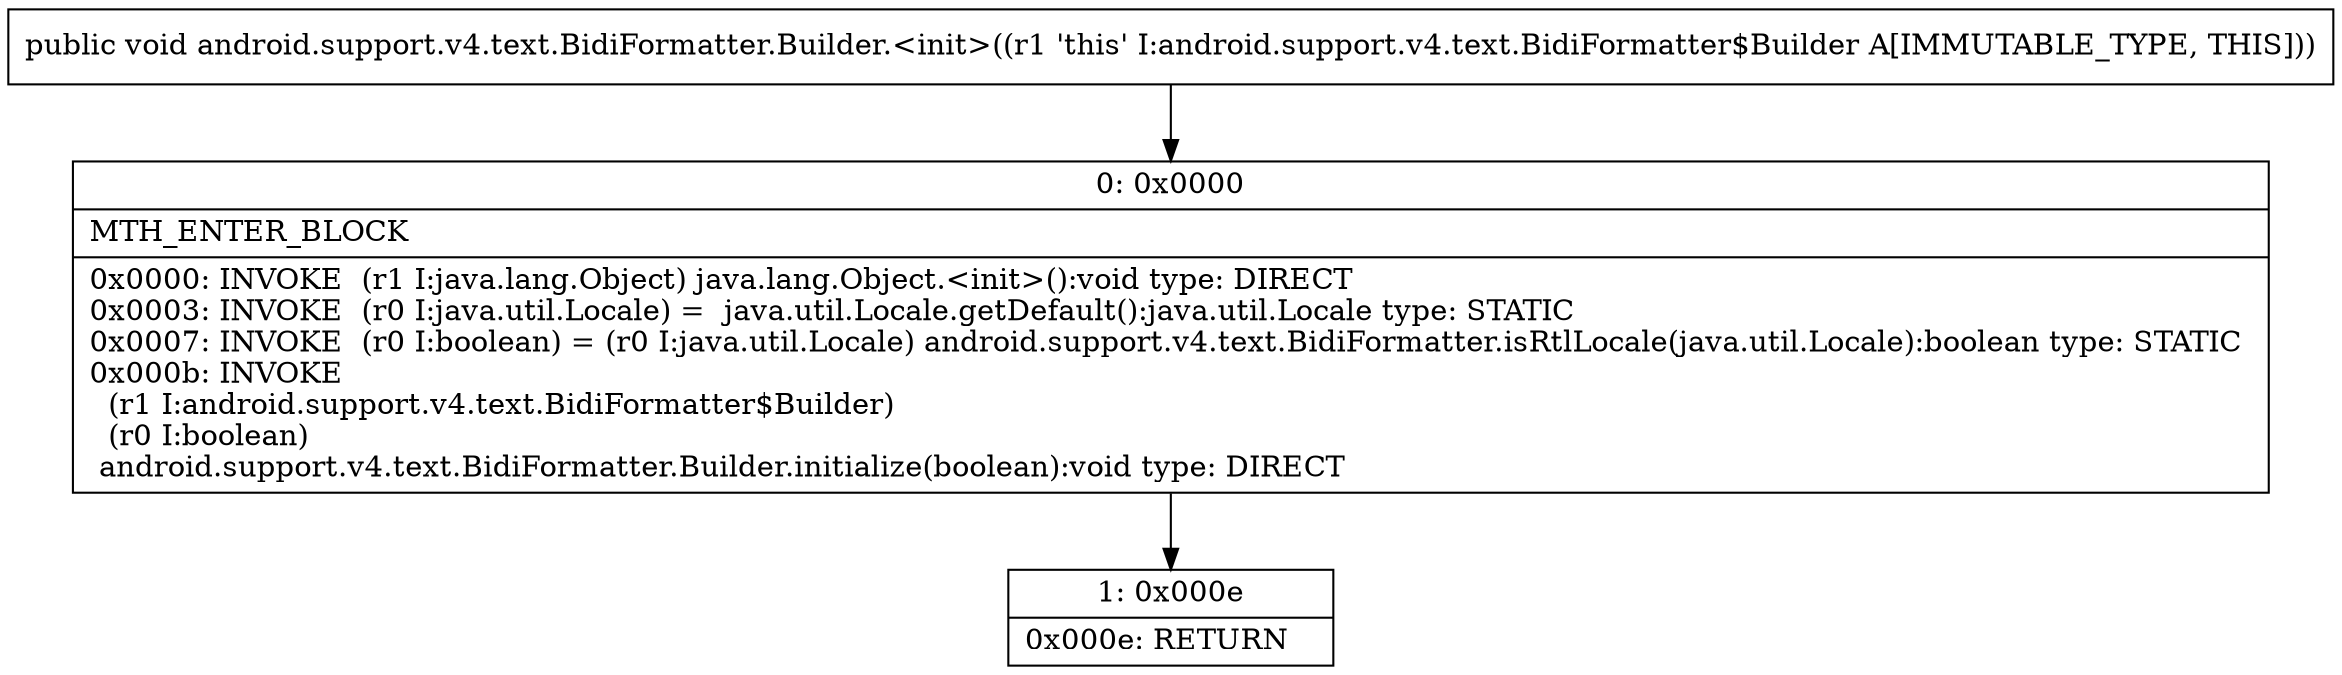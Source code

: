 digraph "CFG forandroid.support.v4.text.BidiFormatter.Builder.\<init\>()V" {
Node_0 [shape=record,label="{0\:\ 0x0000|MTH_ENTER_BLOCK\l|0x0000: INVOKE  (r1 I:java.lang.Object) java.lang.Object.\<init\>():void type: DIRECT \l0x0003: INVOKE  (r0 I:java.util.Locale) =  java.util.Locale.getDefault():java.util.Locale type: STATIC \l0x0007: INVOKE  (r0 I:boolean) = (r0 I:java.util.Locale) android.support.v4.text.BidiFormatter.isRtlLocale(java.util.Locale):boolean type: STATIC \l0x000b: INVOKE  \l  (r1 I:android.support.v4.text.BidiFormatter$Builder)\l  (r0 I:boolean)\l android.support.v4.text.BidiFormatter.Builder.initialize(boolean):void type: DIRECT \l}"];
Node_1 [shape=record,label="{1\:\ 0x000e|0x000e: RETURN   \l}"];
MethodNode[shape=record,label="{public void android.support.v4.text.BidiFormatter.Builder.\<init\>((r1 'this' I:android.support.v4.text.BidiFormatter$Builder A[IMMUTABLE_TYPE, THIS])) }"];
MethodNode -> Node_0;
Node_0 -> Node_1;
}

